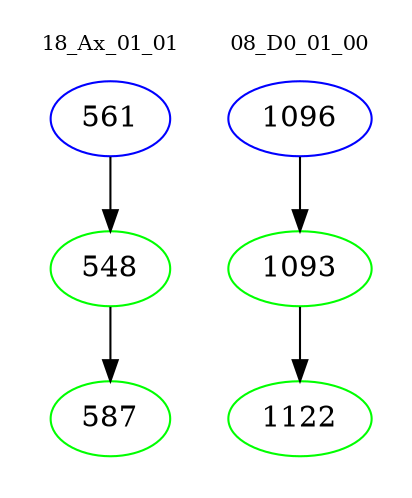 digraph{
subgraph cluster_0 {
color = white
label = "18_Ax_01_01";
fontsize=10;
T0_561 [label="561", color="blue"]
T0_561 -> T0_548 [color="black"]
T0_548 [label="548", color="green"]
T0_548 -> T0_587 [color="black"]
T0_587 [label="587", color="green"]
}
subgraph cluster_1 {
color = white
label = "08_D0_01_00";
fontsize=10;
T1_1096 [label="1096", color="blue"]
T1_1096 -> T1_1093 [color="black"]
T1_1093 [label="1093", color="green"]
T1_1093 -> T1_1122 [color="black"]
T1_1122 [label="1122", color="green"]
}
}
